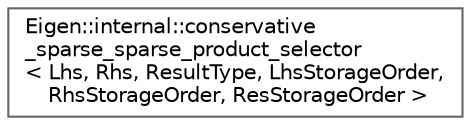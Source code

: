 digraph "类继承关系图"
{
 // LATEX_PDF_SIZE
  bgcolor="transparent";
  edge [fontname=Helvetica,fontsize=10,labelfontname=Helvetica,labelfontsize=10];
  node [fontname=Helvetica,fontsize=10,shape=box,height=0.2,width=0.4];
  rankdir="LR";
  Node0 [id="Node000000",label="Eigen::internal::conservative\l_sparse_sparse_product_selector\l\< Lhs, Rhs, ResultType, LhsStorageOrder,\l RhsStorageOrder, ResStorageOrder \>",height=0.2,width=0.4,color="grey40", fillcolor="white", style="filled",URL="$struct_eigen_1_1internal_1_1conservative__sparse__sparse__product__selector.html",tooltip=" "];
}
